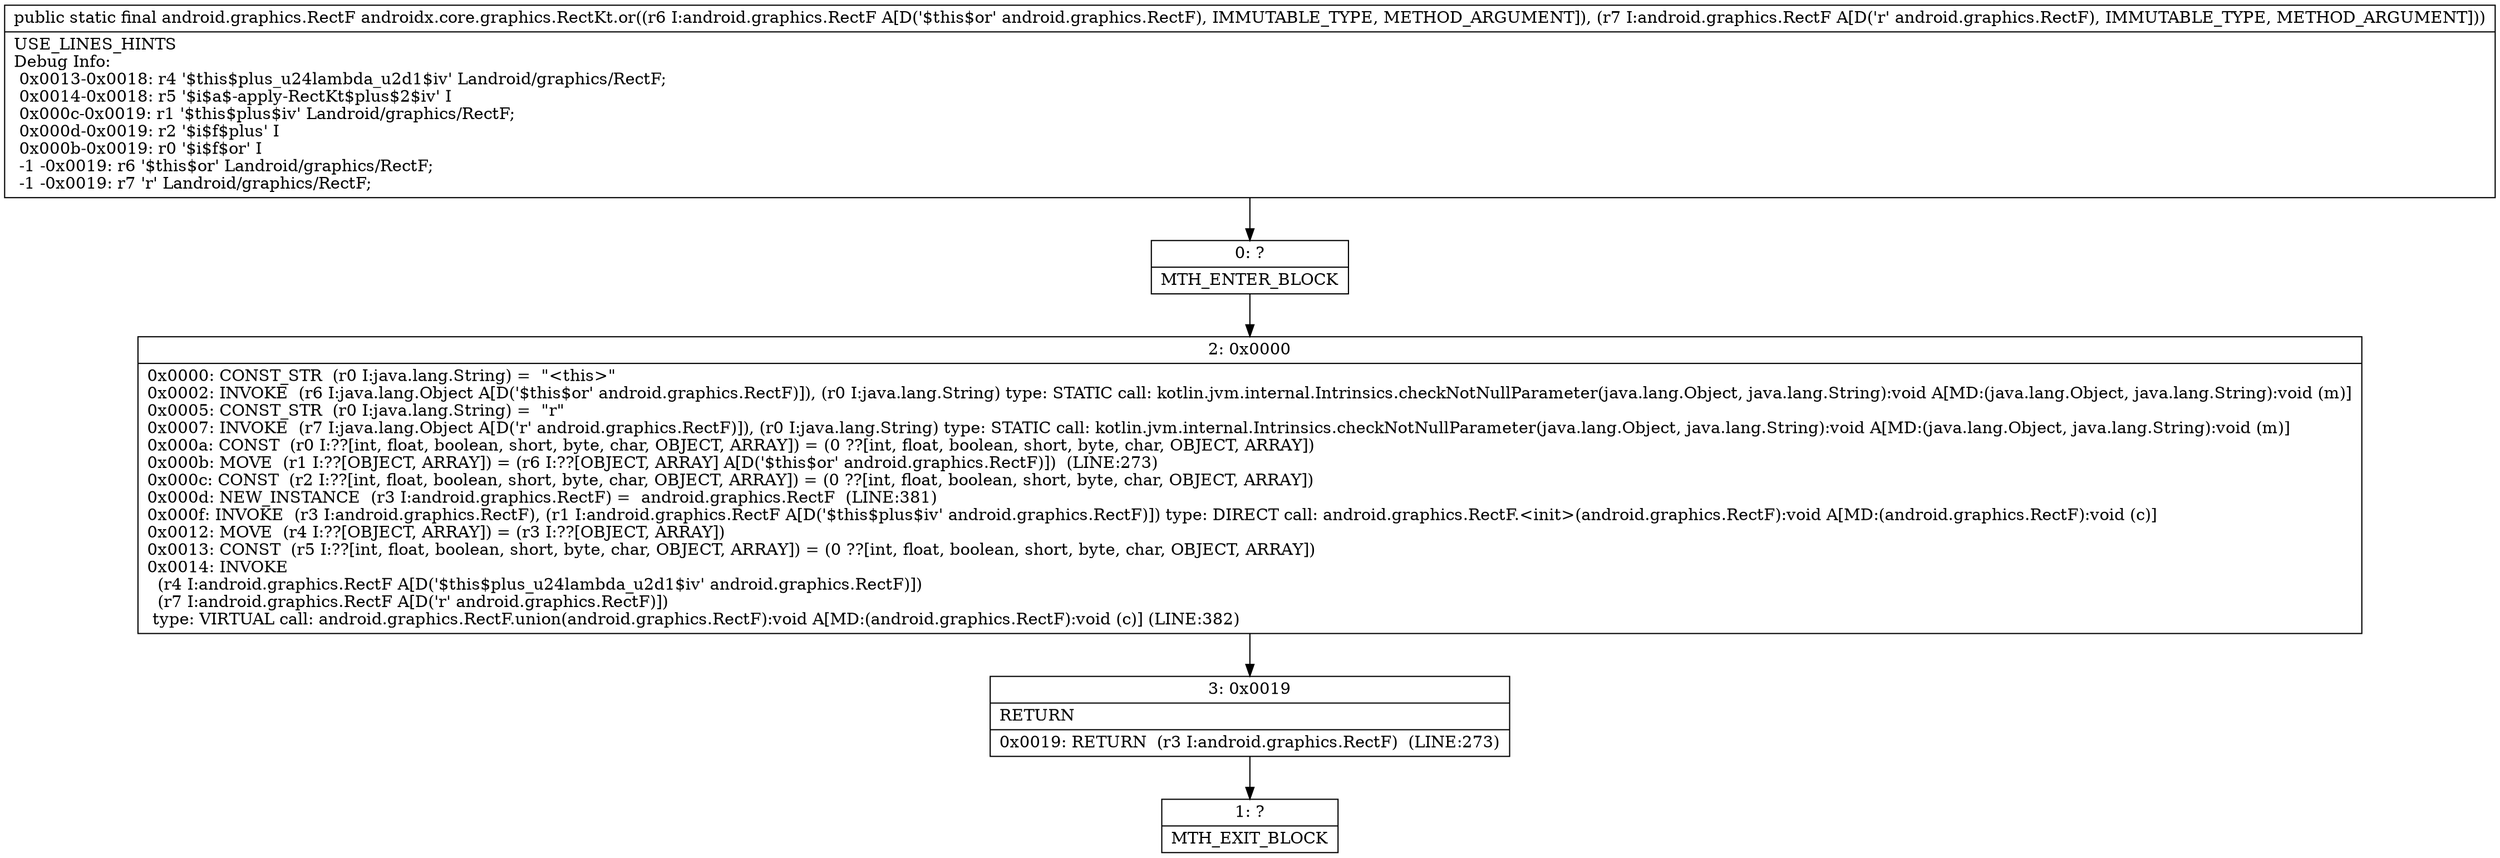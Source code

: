 digraph "CFG forandroidx.core.graphics.RectKt.or(Landroid\/graphics\/RectF;Landroid\/graphics\/RectF;)Landroid\/graphics\/RectF;" {
Node_0 [shape=record,label="{0\:\ ?|MTH_ENTER_BLOCK\l}"];
Node_2 [shape=record,label="{2\:\ 0x0000|0x0000: CONST_STR  (r0 I:java.lang.String) =  \"\<this\>\" \l0x0002: INVOKE  (r6 I:java.lang.Object A[D('$this$or' android.graphics.RectF)]), (r0 I:java.lang.String) type: STATIC call: kotlin.jvm.internal.Intrinsics.checkNotNullParameter(java.lang.Object, java.lang.String):void A[MD:(java.lang.Object, java.lang.String):void (m)]\l0x0005: CONST_STR  (r0 I:java.lang.String) =  \"r\" \l0x0007: INVOKE  (r7 I:java.lang.Object A[D('r' android.graphics.RectF)]), (r0 I:java.lang.String) type: STATIC call: kotlin.jvm.internal.Intrinsics.checkNotNullParameter(java.lang.Object, java.lang.String):void A[MD:(java.lang.Object, java.lang.String):void (m)]\l0x000a: CONST  (r0 I:??[int, float, boolean, short, byte, char, OBJECT, ARRAY]) = (0 ??[int, float, boolean, short, byte, char, OBJECT, ARRAY]) \l0x000b: MOVE  (r1 I:??[OBJECT, ARRAY]) = (r6 I:??[OBJECT, ARRAY] A[D('$this$or' android.graphics.RectF)])  (LINE:273)\l0x000c: CONST  (r2 I:??[int, float, boolean, short, byte, char, OBJECT, ARRAY]) = (0 ??[int, float, boolean, short, byte, char, OBJECT, ARRAY]) \l0x000d: NEW_INSTANCE  (r3 I:android.graphics.RectF) =  android.graphics.RectF  (LINE:381)\l0x000f: INVOKE  (r3 I:android.graphics.RectF), (r1 I:android.graphics.RectF A[D('$this$plus$iv' android.graphics.RectF)]) type: DIRECT call: android.graphics.RectF.\<init\>(android.graphics.RectF):void A[MD:(android.graphics.RectF):void (c)]\l0x0012: MOVE  (r4 I:??[OBJECT, ARRAY]) = (r3 I:??[OBJECT, ARRAY]) \l0x0013: CONST  (r5 I:??[int, float, boolean, short, byte, char, OBJECT, ARRAY]) = (0 ??[int, float, boolean, short, byte, char, OBJECT, ARRAY]) \l0x0014: INVOKE  \l  (r4 I:android.graphics.RectF A[D('$this$plus_u24lambda_u2d1$iv' android.graphics.RectF)])\l  (r7 I:android.graphics.RectF A[D('r' android.graphics.RectF)])\l type: VIRTUAL call: android.graphics.RectF.union(android.graphics.RectF):void A[MD:(android.graphics.RectF):void (c)] (LINE:382)\l}"];
Node_3 [shape=record,label="{3\:\ 0x0019|RETURN\l|0x0019: RETURN  (r3 I:android.graphics.RectF)  (LINE:273)\l}"];
Node_1 [shape=record,label="{1\:\ ?|MTH_EXIT_BLOCK\l}"];
MethodNode[shape=record,label="{public static final android.graphics.RectF androidx.core.graphics.RectKt.or((r6 I:android.graphics.RectF A[D('$this$or' android.graphics.RectF), IMMUTABLE_TYPE, METHOD_ARGUMENT]), (r7 I:android.graphics.RectF A[D('r' android.graphics.RectF), IMMUTABLE_TYPE, METHOD_ARGUMENT]))  | USE_LINES_HINTS\lDebug Info:\l  0x0013\-0x0018: r4 '$this$plus_u24lambda_u2d1$iv' Landroid\/graphics\/RectF;\l  0x0014\-0x0018: r5 '$i$a$\-apply\-RectKt$plus$2$iv' I\l  0x000c\-0x0019: r1 '$this$plus$iv' Landroid\/graphics\/RectF;\l  0x000d\-0x0019: r2 '$i$f$plus' I\l  0x000b\-0x0019: r0 '$i$f$or' I\l  \-1 \-0x0019: r6 '$this$or' Landroid\/graphics\/RectF;\l  \-1 \-0x0019: r7 'r' Landroid\/graphics\/RectF;\l}"];
MethodNode -> Node_0;Node_0 -> Node_2;
Node_2 -> Node_3;
Node_3 -> Node_1;
}

